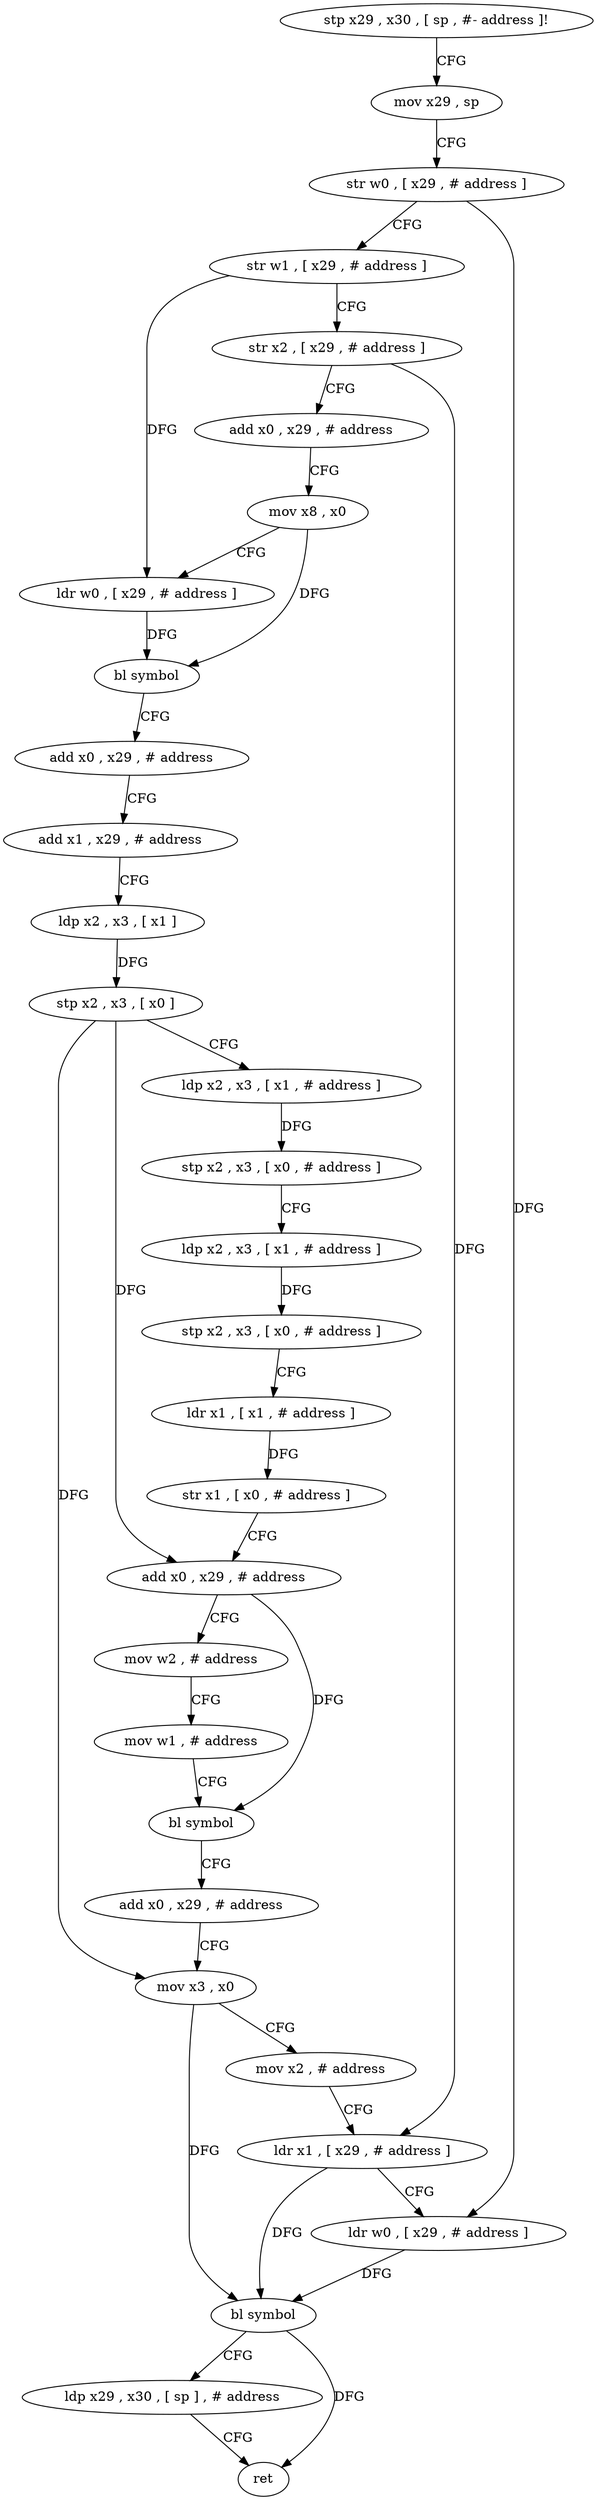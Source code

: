 digraph "func" {
"4381808" [label = "stp x29 , x30 , [ sp , #- address ]!" ]
"4381812" [label = "mov x29 , sp" ]
"4381816" [label = "str w0 , [ x29 , # address ]" ]
"4381820" [label = "str w1 , [ x29 , # address ]" ]
"4381824" [label = "str x2 , [ x29 , # address ]" ]
"4381828" [label = "add x0 , x29 , # address" ]
"4381832" [label = "mov x8 , x0" ]
"4381836" [label = "ldr w0 , [ x29 , # address ]" ]
"4381840" [label = "bl symbol" ]
"4381844" [label = "add x0 , x29 , # address" ]
"4381848" [label = "add x1 , x29 , # address" ]
"4381852" [label = "ldp x2 , x3 , [ x1 ]" ]
"4381856" [label = "stp x2 , x3 , [ x0 ]" ]
"4381860" [label = "ldp x2 , x3 , [ x1 , # address ]" ]
"4381864" [label = "stp x2 , x3 , [ x0 , # address ]" ]
"4381868" [label = "ldp x2 , x3 , [ x1 , # address ]" ]
"4381872" [label = "stp x2 , x3 , [ x0 , # address ]" ]
"4381876" [label = "ldr x1 , [ x1 , # address ]" ]
"4381880" [label = "str x1 , [ x0 , # address ]" ]
"4381884" [label = "add x0 , x29 , # address" ]
"4381888" [label = "mov w2 , # address" ]
"4381892" [label = "mov w1 , # address" ]
"4381896" [label = "bl symbol" ]
"4381900" [label = "add x0 , x29 , # address" ]
"4381904" [label = "mov x3 , x0" ]
"4381908" [label = "mov x2 , # address" ]
"4381912" [label = "ldr x1 , [ x29 , # address ]" ]
"4381916" [label = "ldr w0 , [ x29 , # address ]" ]
"4381920" [label = "bl symbol" ]
"4381924" [label = "ldp x29 , x30 , [ sp ] , # address" ]
"4381928" [label = "ret" ]
"4381808" -> "4381812" [ label = "CFG" ]
"4381812" -> "4381816" [ label = "CFG" ]
"4381816" -> "4381820" [ label = "CFG" ]
"4381816" -> "4381916" [ label = "DFG" ]
"4381820" -> "4381824" [ label = "CFG" ]
"4381820" -> "4381836" [ label = "DFG" ]
"4381824" -> "4381828" [ label = "CFG" ]
"4381824" -> "4381912" [ label = "DFG" ]
"4381828" -> "4381832" [ label = "CFG" ]
"4381832" -> "4381836" [ label = "CFG" ]
"4381832" -> "4381840" [ label = "DFG" ]
"4381836" -> "4381840" [ label = "DFG" ]
"4381840" -> "4381844" [ label = "CFG" ]
"4381844" -> "4381848" [ label = "CFG" ]
"4381848" -> "4381852" [ label = "CFG" ]
"4381852" -> "4381856" [ label = "DFG" ]
"4381856" -> "4381860" [ label = "CFG" ]
"4381856" -> "4381884" [ label = "DFG" ]
"4381856" -> "4381904" [ label = "DFG" ]
"4381860" -> "4381864" [ label = "DFG" ]
"4381864" -> "4381868" [ label = "CFG" ]
"4381868" -> "4381872" [ label = "DFG" ]
"4381872" -> "4381876" [ label = "CFG" ]
"4381876" -> "4381880" [ label = "DFG" ]
"4381880" -> "4381884" [ label = "CFG" ]
"4381884" -> "4381888" [ label = "CFG" ]
"4381884" -> "4381896" [ label = "DFG" ]
"4381888" -> "4381892" [ label = "CFG" ]
"4381892" -> "4381896" [ label = "CFG" ]
"4381896" -> "4381900" [ label = "CFG" ]
"4381900" -> "4381904" [ label = "CFG" ]
"4381904" -> "4381908" [ label = "CFG" ]
"4381904" -> "4381920" [ label = "DFG" ]
"4381908" -> "4381912" [ label = "CFG" ]
"4381912" -> "4381916" [ label = "CFG" ]
"4381912" -> "4381920" [ label = "DFG" ]
"4381916" -> "4381920" [ label = "DFG" ]
"4381920" -> "4381924" [ label = "CFG" ]
"4381920" -> "4381928" [ label = "DFG" ]
"4381924" -> "4381928" [ label = "CFG" ]
}

